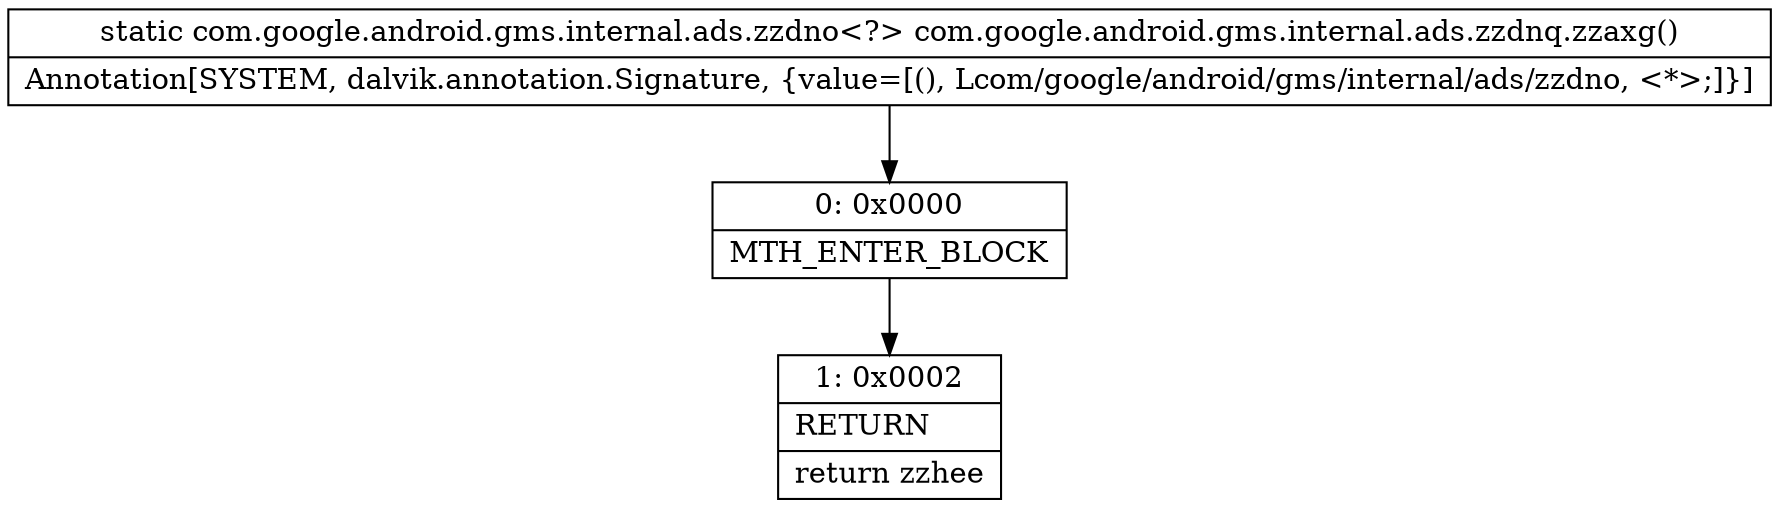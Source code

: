 digraph "CFG forcom.google.android.gms.internal.ads.zzdnq.zzaxg()Lcom\/google\/android\/gms\/internal\/ads\/zzdno;" {
Node_0 [shape=record,label="{0\:\ 0x0000|MTH_ENTER_BLOCK\l}"];
Node_1 [shape=record,label="{1\:\ 0x0002|RETURN\l|return zzhee\l}"];
MethodNode[shape=record,label="{static com.google.android.gms.internal.ads.zzdno\<?\> com.google.android.gms.internal.ads.zzdnq.zzaxg()  | Annotation[SYSTEM, dalvik.annotation.Signature, \{value=[(), Lcom\/google\/android\/gms\/internal\/ads\/zzdno, \<*\>;]\}]\l}"];
MethodNode -> Node_0;
Node_0 -> Node_1;
}

